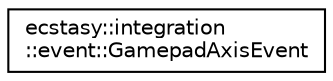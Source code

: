 digraph "Graphical Class Hierarchy"
{
 // LATEX_PDF_SIZE
  edge [fontname="Helvetica",fontsize="10",labelfontname="Helvetica",labelfontsize="10"];
  node [fontname="Helvetica",fontsize="10",shape=record];
  rankdir="LR";
  Node0 [label="ecstasy::integration\l::event::GamepadAxisEvent",height=0.2,width=0.4,color="black", fillcolor="white", style="filled",URL="$structecstasy_1_1integration_1_1event_1_1_gamepad_axis_event.html",tooltip="Event describing a gamepad axis value change."];
}
